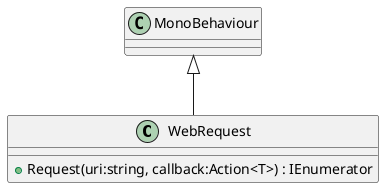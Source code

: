@startuml
class WebRequest {
    + Request(uri:string, callback:Action<T>) : IEnumerator
}
MonoBehaviour <|-- WebRequest
@enduml
